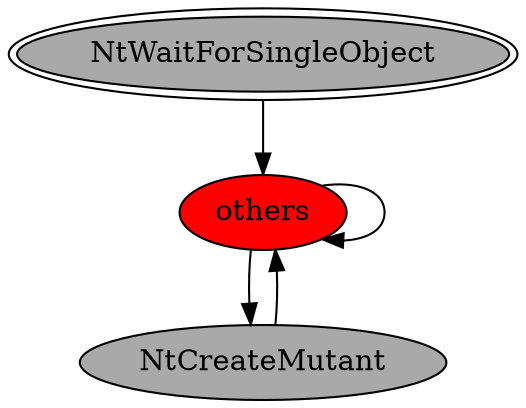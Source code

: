 digraph "./REPORTS/6825/API_PER_CATEGORY/CreateMutex.exe_5148_Synchronization_API_per_Category_Transition_Matrix" {
	NtWaitForSingleObject [label=NtWaitForSingleObject fillcolor=darkgray peripheries=2 style=filled]
	others [label=others fillcolor=red style=filled]
	NtWaitForSingleObject -> others [label=""]
	others -> others [label=""]
	NtCreateMutant [label=NtCreateMutant fillcolor=darkgray style=filled]
	others -> NtCreateMutant [label=""]
	NtCreateMutant -> others [label=""]
}
